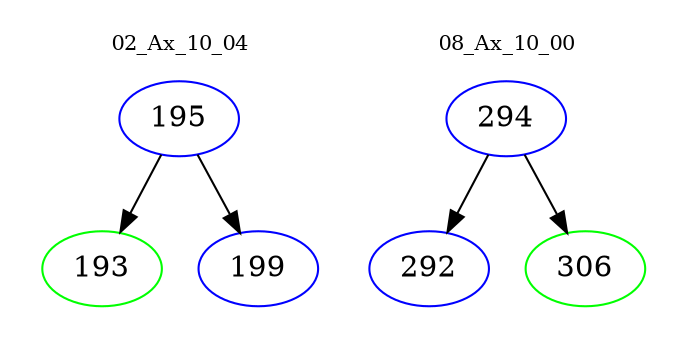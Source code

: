 digraph{
subgraph cluster_0 {
color = white
label = "02_Ax_10_04";
fontsize=10;
T0_195 [label="195", color="blue"]
T0_195 -> T0_193 [color="black"]
T0_193 [label="193", color="green"]
T0_195 -> T0_199 [color="black"]
T0_199 [label="199", color="blue"]
}
subgraph cluster_1 {
color = white
label = "08_Ax_10_00";
fontsize=10;
T1_294 [label="294", color="blue"]
T1_294 -> T1_292 [color="black"]
T1_292 [label="292", color="blue"]
T1_294 -> T1_306 [color="black"]
T1_306 [label="306", color="green"]
}
}
